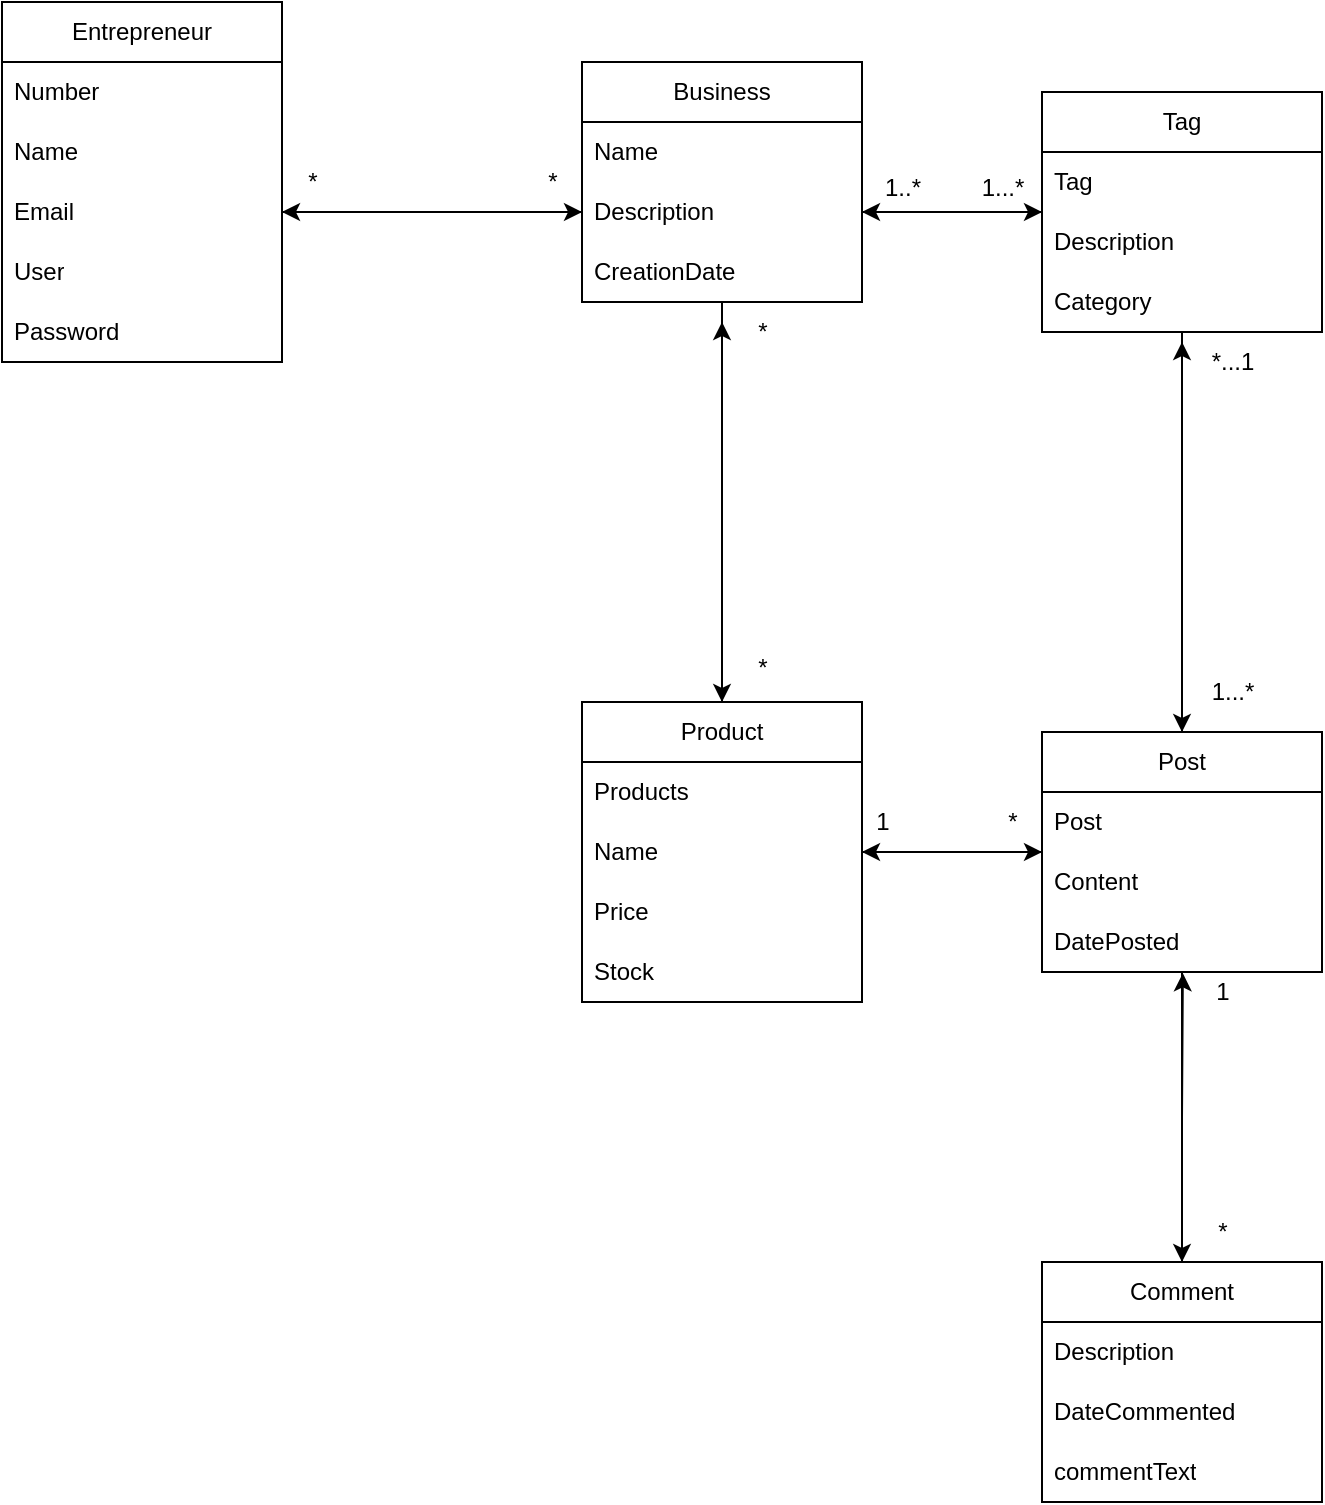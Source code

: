 <mxfile version="28.0.7">
  <diagram name="Page-1" id="bhnzpmXW0Z1KWJDlEIA1">
    <mxGraphModel dx="1477" dy="814" grid="1" gridSize="10" guides="1" tooltips="1" connect="1" arrows="1" fold="1" page="1" pageScale="1" pageWidth="850" pageHeight="1100" math="0" shadow="0">
      <root>
        <mxCell id="0" />
        <mxCell id="1" parent="0" />
        <mxCell id="glac_KlKESYYudWtYFVn-19" value="Entrepreneur" style="swimlane;fontStyle=0;childLayout=stackLayout;horizontal=1;startSize=30;horizontalStack=0;resizeParent=1;resizeParentMax=0;resizeLast=0;collapsible=1;marginBottom=0;whiteSpace=wrap;html=1;" vertex="1" parent="1">
          <mxGeometry x="40" y="40" width="140" height="180" as="geometry">
            <mxRectangle x="80" y="40" width="110" height="30" as="alternateBounds" />
          </mxGeometry>
        </mxCell>
        <mxCell id="glac_KlKESYYudWtYFVn-21" value="Number&amp;nbsp;" style="text;strokeColor=none;fillColor=none;align=left;verticalAlign=middle;spacingLeft=4;spacingRight=4;overflow=hidden;points=[[0,0.5],[1,0.5]];portConstraint=eastwest;rotatable=0;whiteSpace=wrap;html=1;" vertex="1" parent="glac_KlKESYYudWtYFVn-19">
          <mxGeometry y="30" width="140" height="30" as="geometry" />
        </mxCell>
        <mxCell id="glac_KlKESYYudWtYFVn-22" value="Name" style="text;strokeColor=none;fillColor=none;align=left;verticalAlign=middle;spacingLeft=4;spacingRight=4;overflow=hidden;points=[[0,0.5],[1,0.5]];portConstraint=eastwest;rotatable=0;whiteSpace=wrap;html=1;" vertex="1" parent="glac_KlKESYYudWtYFVn-19">
          <mxGeometry y="60" width="140" height="30" as="geometry" />
        </mxCell>
        <mxCell id="glac_KlKESYYudWtYFVn-23" value="Email&amp;nbsp; &amp;nbsp;" style="text;strokeColor=none;fillColor=none;align=left;verticalAlign=middle;spacingLeft=4;spacingRight=4;overflow=hidden;points=[[0,0.5],[1,0.5]];portConstraint=eastwest;rotatable=0;whiteSpace=wrap;html=1;" vertex="1" parent="glac_KlKESYYudWtYFVn-19">
          <mxGeometry y="90" width="140" height="30" as="geometry" />
        </mxCell>
        <mxCell id="glac_KlKESYYudWtYFVn-24" value="User" style="text;strokeColor=none;fillColor=none;align=left;verticalAlign=middle;spacingLeft=4;spacingRight=4;overflow=hidden;points=[[0,0.5],[1,0.5]];portConstraint=eastwest;rotatable=0;whiteSpace=wrap;html=1;" vertex="1" parent="glac_KlKESYYudWtYFVn-19">
          <mxGeometry y="120" width="140" height="30" as="geometry" />
        </mxCell>
        <mxCell id="glac_KlKESYYudWtYFVn-36" value="Password" style="text;strokeColor=none;fillColor=none;align=left;verticalAlign=middle;spacingLeft=4;spacingRight=4;overflow=hidden;points=[[0,0.5],[1,0.5]];portConstraint=eastwest;rotatable=0;whiteSpace=wrap;html=1;" vertex="1" parent="glac_KlKESYYudWtYFVn-19">
          <mxGeometry y="150" width="140" height="30" as="geometry" />
        </mxCell>
        <mxCell id="glac_KlKESYYudWtYFVn-45" style="edgeStyle=orthogonalEdgeStyle;rounded=0;orthogonalLoop=1;jettySize=auto;html=1;entryX=1;entryY=0.5;entryDx=0;entryDy=0;" edge="1" parent="1" source="glac_KlKESYYudWtYFVn-25" target="glac_KlKESYYudWtYFVn-31">
          <mxGeometry relative="1" as="geometry" />
        </mxCell>
        <mxCell id="glac_KlKESYYudWtYFVn-72" style="edgeStyle=orthogonalEdgeStyle;rounded=0;orthogonalLoop=1;jettySize=auto;html=1;entryX=0.5;entryY=0;entryDx=0;entryDy=0;" edge="1" parent="1" source="glac_KlKESYYudWtYFVn-25" target="glac_KlKESYYudWtYFVn-52">
          <mxGeometry relative="1" as="geometry" />
        </mxCell>
        <mxCell id="glac_KlKESYYudWtYFVn-25" value="Tag" style="swimlane;fontStyle=0;childLayout=stackLayout;horizontal=1;startSize=30;horizontalStack=0;resizeParent=1;resizeParentMax=0;resizeLast=0;collapsible=1;marginBottom=0;whiteSpace=wrap;html=1;" vertex="1" parent="1">
          <mxGeometry x="560" y="85" width="140" height="120" as="geometry" />
        </mxCell>
        <mxCell id="glac_KlKESYYudWtYFVn-26" value="Tag" style="text;strokeColor=none;fillColor=none;align=left;verticalAlign=middle;spacingLeft=4;spacingRight=4;overflow=hidden;points=[[0,0.5],[1,0.5]];portConstraint=eastwest;rotatable=0;whiteSpace=wrap;html=1;" vertex="1" parent="glac_KlKESYYudWtYFVn-25">
          <mxGeometry y="30" width="140" height="30" as="geometry" />
        </mxCell>
        <mxCell id="glac_KlKESYYudWtYFVn-27" value="Description" style="text;strokeColor=none;fillColor=none;align=left;verticalAlign=middle;spacingLeft=4;spacingRight=4;overflow=hidden;points=[[0,0.5],[1,0.5]];portConstraint=eastwest;rotatable=0;whiteSpace=wrap;html=1;" vertex="1" parent="glac_KlKESYYudWtYFVn-25">
          <mxGeometry y="60" width="140" height="30" as="geometry" />
        </mxCell>
        <mxCell id="glac_KlKESYYudWtYFVn-28" value="Category" style="text;strokeColor=none;fillColor=none;align=left;verticalAlign=middle;spacingLeft=4;spacingRight=4;overflow=hidden;points=[[0,0.5],[1,0.5]];portConstraint=eastwest;rotatable=0;whiteSpace=wrap;html=1;" vertex="1" parent="glac_KlKESYYudWtYFVn-25">
          <mxGeometry y="90" width="140" height="30" as="geometry" />
        </mxCell>
        <mxCell id="glac_KlKESYYudWtYFVn-71" style="edgeStyle=orthogonalEdgeStyle;rounded=0;orthogonalLoop=1;jettySize=auto;html=1;entryX=0.5;entryY=0;entryDx=0;entryDy=0;" edge="1" parent="1" source="glac_KlKESYYudWtYFVn-29" target="glac_KlKESYYudWtYFVn-64">
          <mxGeometry relative="1" as="geometry" />
        </mxCell>
        <mxCell id="glac_KlKESYYudWtYFVn-29" value="Business" style="swimlane;fontStyle=0;childLayout=stackLayout;horizontal=1;startSize=30;horizontalStack=0;resizeParent=1;resizeParentMax=0;resizeLast=0;collapsible=1;marginBottom=0;whiteSpace=wrap;html=1;" vertex="1" parent="1">
          <mxGeometry x="330" y="70" width="140" height="120" as="geometry" />
        </mxCell>
        <mxCell id="glac_KlKESYYudWtYFVn-30" value="Name" style="text;strokeColor=none;fillColor=none;align=left;verticalAlign=middle;spacingLeft=4;spacingRight=4;overflow=hidden;points=[[0,0.5],[1,0.5]];portConstraint=eastwest;rotatable=0;whiteSpace=wrap;html=1;" vertex="1" parent="glac_KlKESYYudWtYFVn-29">
          <mxGeometry y="30" width="140" height="30" as="geometry" />
        </mxCell>
        <mxCell id="glac_KlKESYYudWtYFVn-49" style="edgeStyle=orthogonalEdgeStyle;rounded=0;orthogonalLoop=1;jettySize=auto;html=1;exitX=1;exitY=0.5;exitDx=0;exitDy=0;" edge="1" parent="glac_KlKESYYudWtYFVn-29" source="glac_KlKESYYudWtYFVn-31">
          <mxGeometry relative="1" as="geometry">
            <mxPoint x="230" y="75" as="targetPoint" />
          </mxGeometry>
        </mxCell>
        <mxCell id="glac_KlKESYYudWtYFVn-31" value="Description" style="text;strokeColor=none;fillColor=none;align=left;verticalAlign=middle;spacingLeft=4;spacingRight=4;overflow=hidden;points=[[0,0.5],[1,0.5]];portConstraint=eastwest;rotatable=0;whiteSpace=wrap;html=1;" vertex="1" parent="glac_KlKESYYudWtYFVn-29">
          <mxGeometry y="60" width="140" height="30" as="geometry" />
        </mxCell>
        <mxCell id="glac_KlKESYYudWtYFVn-32" value="CreationDate" style="text;strokeColor=none;fillColor=none;align=left;verticalAlign=middle;spacingLeft=4;spacingRight=4;overflow=hidden;points=[[0,0.5],[1,0.5]];portConstraint=eastwest;rotatable=0;whiteSpace=wrap;html=1;" vertex="1" parent="glac_KlKESYYudWtYFVn-29">
          <mxGeometry y="90" width="140" height="30" as="geometry" />
        </mxCell>
        <mxCell id="glac_KlKESYYudWtYFVn-42" value="" style="endArrow=none;html=1;rounded=0;exitX=1;exitY=0.5;exitDx=0;exitDy=0;" edge="1" parent="1" source="glac_KlKESYYudWtYFVn-23">
          <mxGeometry width="50" height="50" relative="1" as="geometry">
            <mxPoint x="180" y="145" as="sourcePoint" />
            <mxPoint x="180" y="145" as="targetPoint" />
          </mxGeometry>
        </mxCell>
        <mxCell id="glac_KlKESYYudWtYFVn-43" value="*" style="text;html=1;align=center;verticalAlign=middle;resizable=0;points=[];autosize=1;strokeColor=none;fillColor=none;" vertex="1" parent="1">
          <mxGeometry x="180" y="115" width="30" height="30" as="geometry" />
        </mxCell>
        <mxCell id="glac_KlKESYYudWtYFVn-44" value="*" style="text;html=1;align=center;verticalAlign=middle;resizable=0;points=[];autosize=1;strokeColor=none;fillColor=none;" vertex="1" parent="1">
          <mxGeometry x="300" y="115" width="30" height="30" as="geometry" />
        </mxCell>
        <mxCell id="glac_KlKESYYudWtYFVn-47" style="edgeStyle=orthogonalEdgeStyle;rounded=0;orthogonalLoop=1;jettySize=auto;html=1;exitX=1;exitY=0.5;exitDx=0;exitDy=0;entryX=0;entryY=0.5;entryDx=0;entryDy=0;" edge="1" parent="1" source="glac_KlKESYYudWtYFVn-23" target="glac_KlKESYYudWtYFVn-31">
          <mxGeometry relative="1" as="geometry" />
        </mxCell>
        <mxCell id="glac_KlKESYYudWtYFVn-48" style="edgeStyle=orthogonalEdgeStyle;rounded=0;orthogonalLoop=1;jettySize=auto;html=1;exitX=0;exitY=0.5;exitDx=0;exitDy=0;entryX=1;entryY=0.5;entryDx=0;entryDy=0;" edge="1" parent="1" source="glac_KlKESYYudWtYFVn-31" target="glac_KlKESYYudWtYFVn-23">
          <mxGeometry relative="1" as="geometry" />
        </mxCell>
        <mxCell id="glac_KlKESYYudWtYFVn-50" value="1..*" style="text;html=1;align=center;verticalAlign=middle;resizable=0;points=[];autosize=1;strokeColor=none;fillColor=none;" vertex="1" parent="1">
          <mxGeometry x="470" y="118" width="40" height="30" as="geometry" />
        </mxCell>
        <mxCell id="glac_KlKESYYudWtYFVn-51" value="1...*" style="text;html=1;align=center;verticalAlign=middle;resizable=0;points=[];autosize=1;strokeColor=none;fillColor=none;" vertex="1" parent="1">
          <mxGeometry x="520" y="118" width="40" height="30" as="geometry" />
        </mxCell>
        <mxCell id="glac_KlKESYYudWtYFVn-77" style="edgeStyle=orthogonalEdgeStyle;rounded=0;orthogonalLoop=1;jettySize=auto;html=1;" edge="1" parent="1" source="glac_KlKESYYudWtYFVn-52">
          <mxGeometry relative="1" as="geometry">
            <mxPoint x="630" y="210" as="targetPoint" />
          </mxGeometry>
        </mxCell>
        <mxCell id="glac_KlKESYYudWtYFVn-78" style="edgeStyle=orthogonalEdgeStyle;rounded=0;orthogonalLoop=1;jettySize=auto;html=1;entryX=0.5;entryY=0;entryDx=0;entryDy=0;" edge="1" parent="1" source="glac_KlKESYYudWtYFVn-52" target="glac_KlKESYYudWtYFVn-60">
          <mxGeometry relative="1" as="geometry" />
        </mxCell>
        <mxCell id="glac_KlKESYYudWtYFVn-81" style="edgeStyle=orthogonalEdgeStyle;rounded=0;orthogonalLoop=1;jettySize=auto;html=1;entryX=1;entryY=0.5;entryDx=0;entryDy=0;" edge="1" parent="1" source="glac_KlKESYYudWtYFVn-52" target="glac_KlKESYYudWtYFVn-67">
          <mxGeometry relative="1" as="geometry" />
        </mxCell>
        <mxCell id="glac_KlKESYYudWtYFVn-52" value="Post" style="swimlane;fontStyle=0;childLayout=stackLayout;horizontal=1;startSize=30;horizontalStack=0;resizeParent=1;resizeParentMax=0;resizeLast=0;collapsible=1;marginBottom=0;whiteSpace=wrap;html=1;" vertex="1" parent="1">
          <mxGeometry x="560" y="405" width="140" height="120" as="geometry" />
        </mxCell>
        <mxCell id="glac_KlKESYYudWtYFVn-53" value="Post" style="text;strokeColor=none;fillColor=none;align=left;verticalAlign=middle;spacingLeft=4;spacingRight=4;overflow=hidden;points=[[0,0.5],[1,0.5]];portConstraint=eastwest;rotatable=0;whiteSpace=wrap;html=1;" vertex="1" parent="glac_KlKESYYudWtYFVn-52">
          <mxGeometry y="30" width="140" height="30" as="geometry" />
        </mxCell>
        <mxCell id="glac_KlKESYYudWtYFVn-54" value="Content" style="text;strokeColor=none;fillColor=none;align=left;verticalAlign=middle;spacingLeft=4;spacingRight=4;overflow=hidden;points=[[0,0.5],[1,0.5]];portConstraint=eastwest;rotatable=0;whiteSpace=wrap;html=1;" vertex="1" parent="glac_KlKESYYudWtYFVn-52">
          <mxGeometry y="60" width="140" height="30" as="geometry" />
        </mxCell>
        <mxCell id="glac_KlKESYYudWtYFVn-55" value="DatePosted" style="text;strokeColor=none;fillColor=none;align=left;verticalAlign=middle;spacingLeft=4;spacingRight=4;overflow=hidden;points=[[0,0.5],[1,0.5]];portConstraint=eastwest;rotatable=0;whiteSpace=wrap;html=1;" vertex="1" parent="glac_KlKESYYudWtYFVn-52">
          <mxGeometry y="90" width="140" height="30" as="geometry" />
        </mxCell>
        <mxCell id="glac_KlKESYYudWtYFVn-60" value="Comment" style="swimlane;fontStyle=0;childLayout=stackLayout;horizontal=1;startSize=30;horizontalStack=0;resizeParent=1;resizeParentMax=0;resizeLast=0;collapsible=1;marginBottom=0;whiteSpace=wrap;html=1;" vertex="1" parent="1">
          <mxGeometry x="560" y="670" width="140" height="120" as="geometry" />
        </mxCell>
        <mxCell id="glac_KlKESYYudWtYFVn-61" value="Description" style="text;strokeColor=none;fillColor=none;align=left;verticalAlign=middle;spacingLeft=4;spacingRight=4;overflow=hidden;points=[[0,0.5],[1,0.5]];portConstraint=eastwest;rotatable=0;whiteSpace=wrap;html=1;" vertex="1" parent="glac_KlKESYYudWtYFVn-60">
          <mxGeometry y="30" width="140" height="30" as="geometry" />
        </mxCell>
        <mxCell id="glac_KlKESYYudWtYFVn-62" value="DateCommented" style="text;strokeColor=none;fillColor=none;align=left;verticalAlign=middle;spacingLeft=4;spacingRight=4;overflow=hidden;points=[[0,0.5],[1,0.5]];portConstraint=eastwest;rotatable=0;whiteSpace=wrap;html=1;" vertex="1" parent="glac_KlKESYYudWtYFVn-60">
          <mxGeometry y="60" width="140" height="30" as="geometry" />
        </mxCell>
        <mxCell id="glac_KlKESYYudWtYFVn-63" value="commentText" style="text;strokeColor=none;fillColor=none;align=left;verticalAlign=middle;spacingLeft=4;spacingRight=4;overflow=hidden;points=[[0,0.5],[1,0.5]];portConstraint=eastwest;rotatable=0;whiteSpace=wrap;html=1;" vertex="1" parent="glac_KlKESYYudWtYFVn-60">
          <mxGeometry y="90" width="140" height="30" as="geometry" />
        </mxCell>
        <mxCell id="glac_KlKESYYudWtYFVn-82" style="edgeStyle=orthogonalEdgeStyle;rounded=0;orthogonalLoop=1;jettySize=auto;html=1;" edge="1" parent="1" source="glac_KlKESYYudWtYFVn-64">
          <mxGeometry relative="1" as="geometry">
            <mxPoint x="400" y="200" as="targetPoint" />
          </mxGeometry>
        </mxCell>
        <mxCell id="glac_KlKESYYudWtYFVn-64" value="Product" style="swimlane;fontStyle=0;childLayout=stackLayout;horizontal=1;startSize=30;horizontalStack=0;resizeParent=1;resizeParentMax=0;resizeLast=0;collapsible=1;marginBottom=0;whiteSpace=wrap;html=1;" vertex="1" parent="1">
          <mxGeometry x="330" y="390" width="140" height="150" as="geometry" />
        </mxCell>
        <mxCell id="glac_KlKESYYudWtYFVn-65" value="Products" style="text;strokeColor=none;fillColor=none;align=left;verticalAlign=middle;spacingLeft=4;spacingRight=4;overflow=hidden;points=[[0,0.5],[1,0.5]];portConstraint=eastwest;rotatable=0;whiteSpace=wrap;html=1;" vertex="1" parent="glac_KlKESYYudWtYFVn-64">
          <mxGeometry y="30" width="140" height="30" as="geometry" />
        </mxCell>
        <mxCell id="glac_KlKESYYudWtYFVn-67" value="Name" style="text;strokeColor=none;fillColor=none;align=left;verticalAlign=middle;spacingLeft=4;spacingRight=4;overflow=hidden;points=[[0,0.5],[1,0.5]];portConstraint=eastwest;rotatable=0;whiteSpace=wrap;html=1;" vertex="1" parent="glac_KlKESYYudWtYFVn-64">
          <mxGeometry y="60" width="140" height="30" as="geometry" />
        </mxCell>
        <mxCell id="glac_KlKESYYudWtYFVn-68" value="Price" style="text;strokeColor=none;fillColor=none;align=left;verticalAlign=middle;spacingLeft=4;spacingRight=4;overflow=hidden;points=[[0,0.5],[1,0.5]];portConstraint=eastwest;rotatable=0;whiteSpace=wrap;html=1;" vertex="1" parent="glac_KlKESYYudWtYFVn-64">
          <mxGeometry y="90" width="140" height="30" as="geometry" />
        </mxCell>
        <mxCell id="glac_KlKESYYudWtYFVn-88" value="Stock" style="text;strokeColor=none;fillColor=none;align=left;verticalAlign=middle;spacingLeft=4;spacingRight=4;overflow=hidden;points=[[0,0.5],[1,0.5]];portConstraint=eastwest;rotatable=0;whiteSpace=wrap;html=1;" vertex="1" parent="glac_KlKESYYudWtYFVn-64">
          <mxGeometry y="120" width="140" height="30" as="geometry" />
        </mxCell>
        <mxCell id="glac_KlKESYYudWtYFVn-73" style="edgeStyle=orthogonalEdgeStyle;rounded=0;orthogonalLoop=1;jettySize=auto;html=1;entryX=0;entryY=0.5;entryDx=0;entryDy=0;" edge="1" parent="1" source="glac_KlKESYYudWtYFVn-67" target="glac_KlKESYYudWtYFVn-52">
          <mxGeometry relative="1" as="geometry" />
        </mxCell>
        <mxCell id="glac_KlKESYYudWtYFVn-75" value="1...*" style="text;html=1;align=center;verticalAlign=middle;resizable=0;points=[];autosize=1;strokeColor=none;fillColor=none;" vertex="1" parent="1">
          <mxGeometry x="635" y="370" width="40" height="30" as="geometry" />
        </mxCell>
        <mxCell id="glac_KlKESYYudWtYFVn-83" style="edgeStyle=orthogonalEdgeStyle;rounded=0;orthogonalLoop=1;jettySize=auto;html=1;entryX=0.503;entryY=1.022;entryDx=0;entryDy=0;entryPerimeter=0;" edge="1" parent="1" source="glac_KlKESYYudWtYFVn-60" target="glac_KlKESYYudWtYFVn-55">
          <mxGeometry relative="1" as="geometry" />
        </mxCell>
        <mxCell id="glac_KlKESYYudWtYFVn-84" value="*...1" style="text;html=1;align=center;verticalAlign=middle;resizable=0;points=[];autosize=1;strokeColor=none;fillColor=none;" vertex="1" parent="1">
          <mxGeometry x="635" y="205" width="40" height="30" as="geometry" />
        </mxCell>
        <mxCell id="glac_KlKESYYudWtYFVn-85" value="1" style="text;html=1;align=center;verticalAlign=middle;resizable=0;points=[];autosize=1;strokeColor=none;fillColor=none;" vertex="1" parent="1">
          <mxGeometry x="465" y="435" width="30" height="30" as="geometry" />
        </mxCell>
        <mxCell id="glac_KlKESYYudWtYFVn-86" value="*" style="text;html=1;align=center;verticalAlign=middle;resizable=0;points=[];autosize=1;strokeColor=none;fillColor=none;" vertex="1" parent="1">
          <mxGeometry x="530" y="435" width="30" height="30" as="geometry" />
        </mxCell>
        <mxCell id="glac_KlKESYYudWtYFVn-89" value="*" style="text;html=1;align=center;verticalAlign=middle;resizable=0;points=[];autosize=1;strokeColor=none;fillColor=none;" vertex="1" parent="1">
          <mxGeometry x="405" y="190" width="30" height="30" as="geometry" />
        </mxCell>
        <mxCell id="glac_KlKESYYudWtYFVn-90" value="*" style="text;html=1;align=center;verticalAlign=middle;resizable=0;points=[];autosize=1;strokeColor=none;fillColor=none;" vertex="1" parent="1">
          <mxGeometry x="405" y="358" width="30" height="30" as="geometry" />
        </mxCell>
        <mxCell id="glac_KlKESYYudWtYFVn-91" value="*" style="text;html=1;align=center;verticalAlign=middle;resizable=0;points=[];autosize=1;strokeColor=none;fillColor=none;" vertex="1" parent="1">
          <mxGeometry x="635" y="640" width="30" height="30" as="geometry" />
        </mxCell>
        <mxCell id="glac_KlKESYYudWtYFVn-92" value="1" style="text;html=1;align=center;verticalAlign=middle;resizable=0;points=[];autosize=1;strokeColor=none;fillColor=none;" vertex="1" parent="1">
          <mxGeometry x="635" y="520" width="30" height="30" as="geometry" />
        </mxCell>
      </root>
    </mxGraphModel>
  </diagram>
</mxfile>
